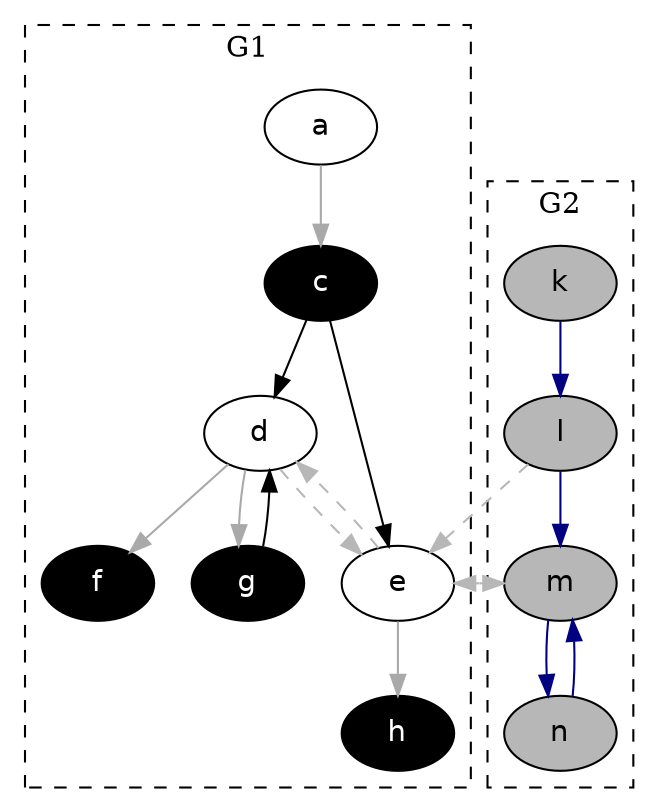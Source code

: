 digraph G {
  node [shape=oval style=filled fontname=Helvetica fontsize=14]
  subgraph cluster_g1{
  label = "G1"; color = black; style ="dashed";
    node [fillcolor="#ffffff" fontcolor="#000000"] a d e;
    node [fillcolor="#000000" fontcolor="#ffffff"] c f g h;
  }
  subgraph cluster_g2{
  label = "G2"; color = black; style ="dashed";
    node [fillcolor="#b7b7b7" fontcolor="#000000"] k l m n;
  }
  edge [dir=forward, color="#A9A9A9", style="solid"]
        "a" -> "c";
        "d" -> "f";
        "d" -> "g";
        "e" -> "h";
  edge [dir=forward, color="#000080", style="solid"]
        "k" -> "l";
        "l" -> "m";
        "m" -> "n";
        "n" -> "m";
  edge [dir=forward, color="#000000", style="solid"]
        "c" -> "d";
        "c" -> "e";
        "g" -> "d";
  edge [dir=forward, color="#b7b7b7", style="dashed"]
        "l" -> "e";
        "d" -> "e";
        "e" -> "d";
        "e" -> "m";
        "m" -> "e";
}
